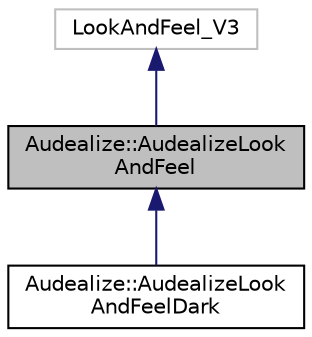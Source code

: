 digraph "Audealize::AudealizeLookAndFeel"
{
  edge [fontname="Helvetica",fontsize="10",labelfontname="Helvetica",labelfontsize="10"];
  node [fontname="Helvetica",fontsize="10",shape=record];
  Node1 [label="Audealize::AudealizeLook\lAndFeel",height=0.2,width=0.4,color="black", fillcolor="grey75", style="filled", fontcolor="black"];
  Node2 -> Node1 [dir="back",color="midnightblue",fontsize="10",style="solid",fontname="Helvetica"];
  Node2 [label="LookAndFeel_V3",height=0.2,width=0.4,color="grey75", fillcolor="white", style="filled"];
  Node1 -> Node3 [dir="back",color="midnightblue",fontsize="10",style="solid",fontname="Helvetica"];
  Node3 [label="Audealize::AudealizeLook\lAndFeelDark",height=0.2,width=0.4,color="black", fillcolor="white", style="filled",URL="$class_audealize_1_1_audealize_look_and_feel_dark.html"];
}
